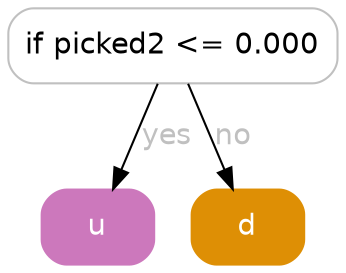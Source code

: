digraph Tree {
	graph [bb="0,0,158,123"];
	node [color=gray,
		fillcolor=white,
		fontname=helvetica,
		label="\N",
		shape=box,
		style="filled, rounded"
	];
	edge [fontname=helvetica];
	0	[height=0.5,
		label="if picked2 <= 0.000",
		pos="79,105",
		width=2.1944];
	1	[color="#cc78bc",
		fillcolor="#cc78bc",
		fontcolor=white,
		height=0.5,
		label=u,
		pos="43,18",
		width=0.75];
	0 -> 1	[fontcolor=gray,
		label=yes,
		lp="76.5,61.5",
		pos="e,50.274,36.175 71.715,86.799 66.689,74.932 59.911,58.928 54.202,45.449"];
	2	[color="#de8f05",
		fillcolor="#de8f05",
		fontcolor=white,
		height=0.5,
		label=d,
		pos="115,18",
		width=0.75];
	0 -> 2	[fontcolor=gray,
		label=no,
		lp="108,61.5",
		pos="e,107.73,36.175 86.285,86.799 91.311,74.932 98.089,58.928 103.8,45.449"];
}
